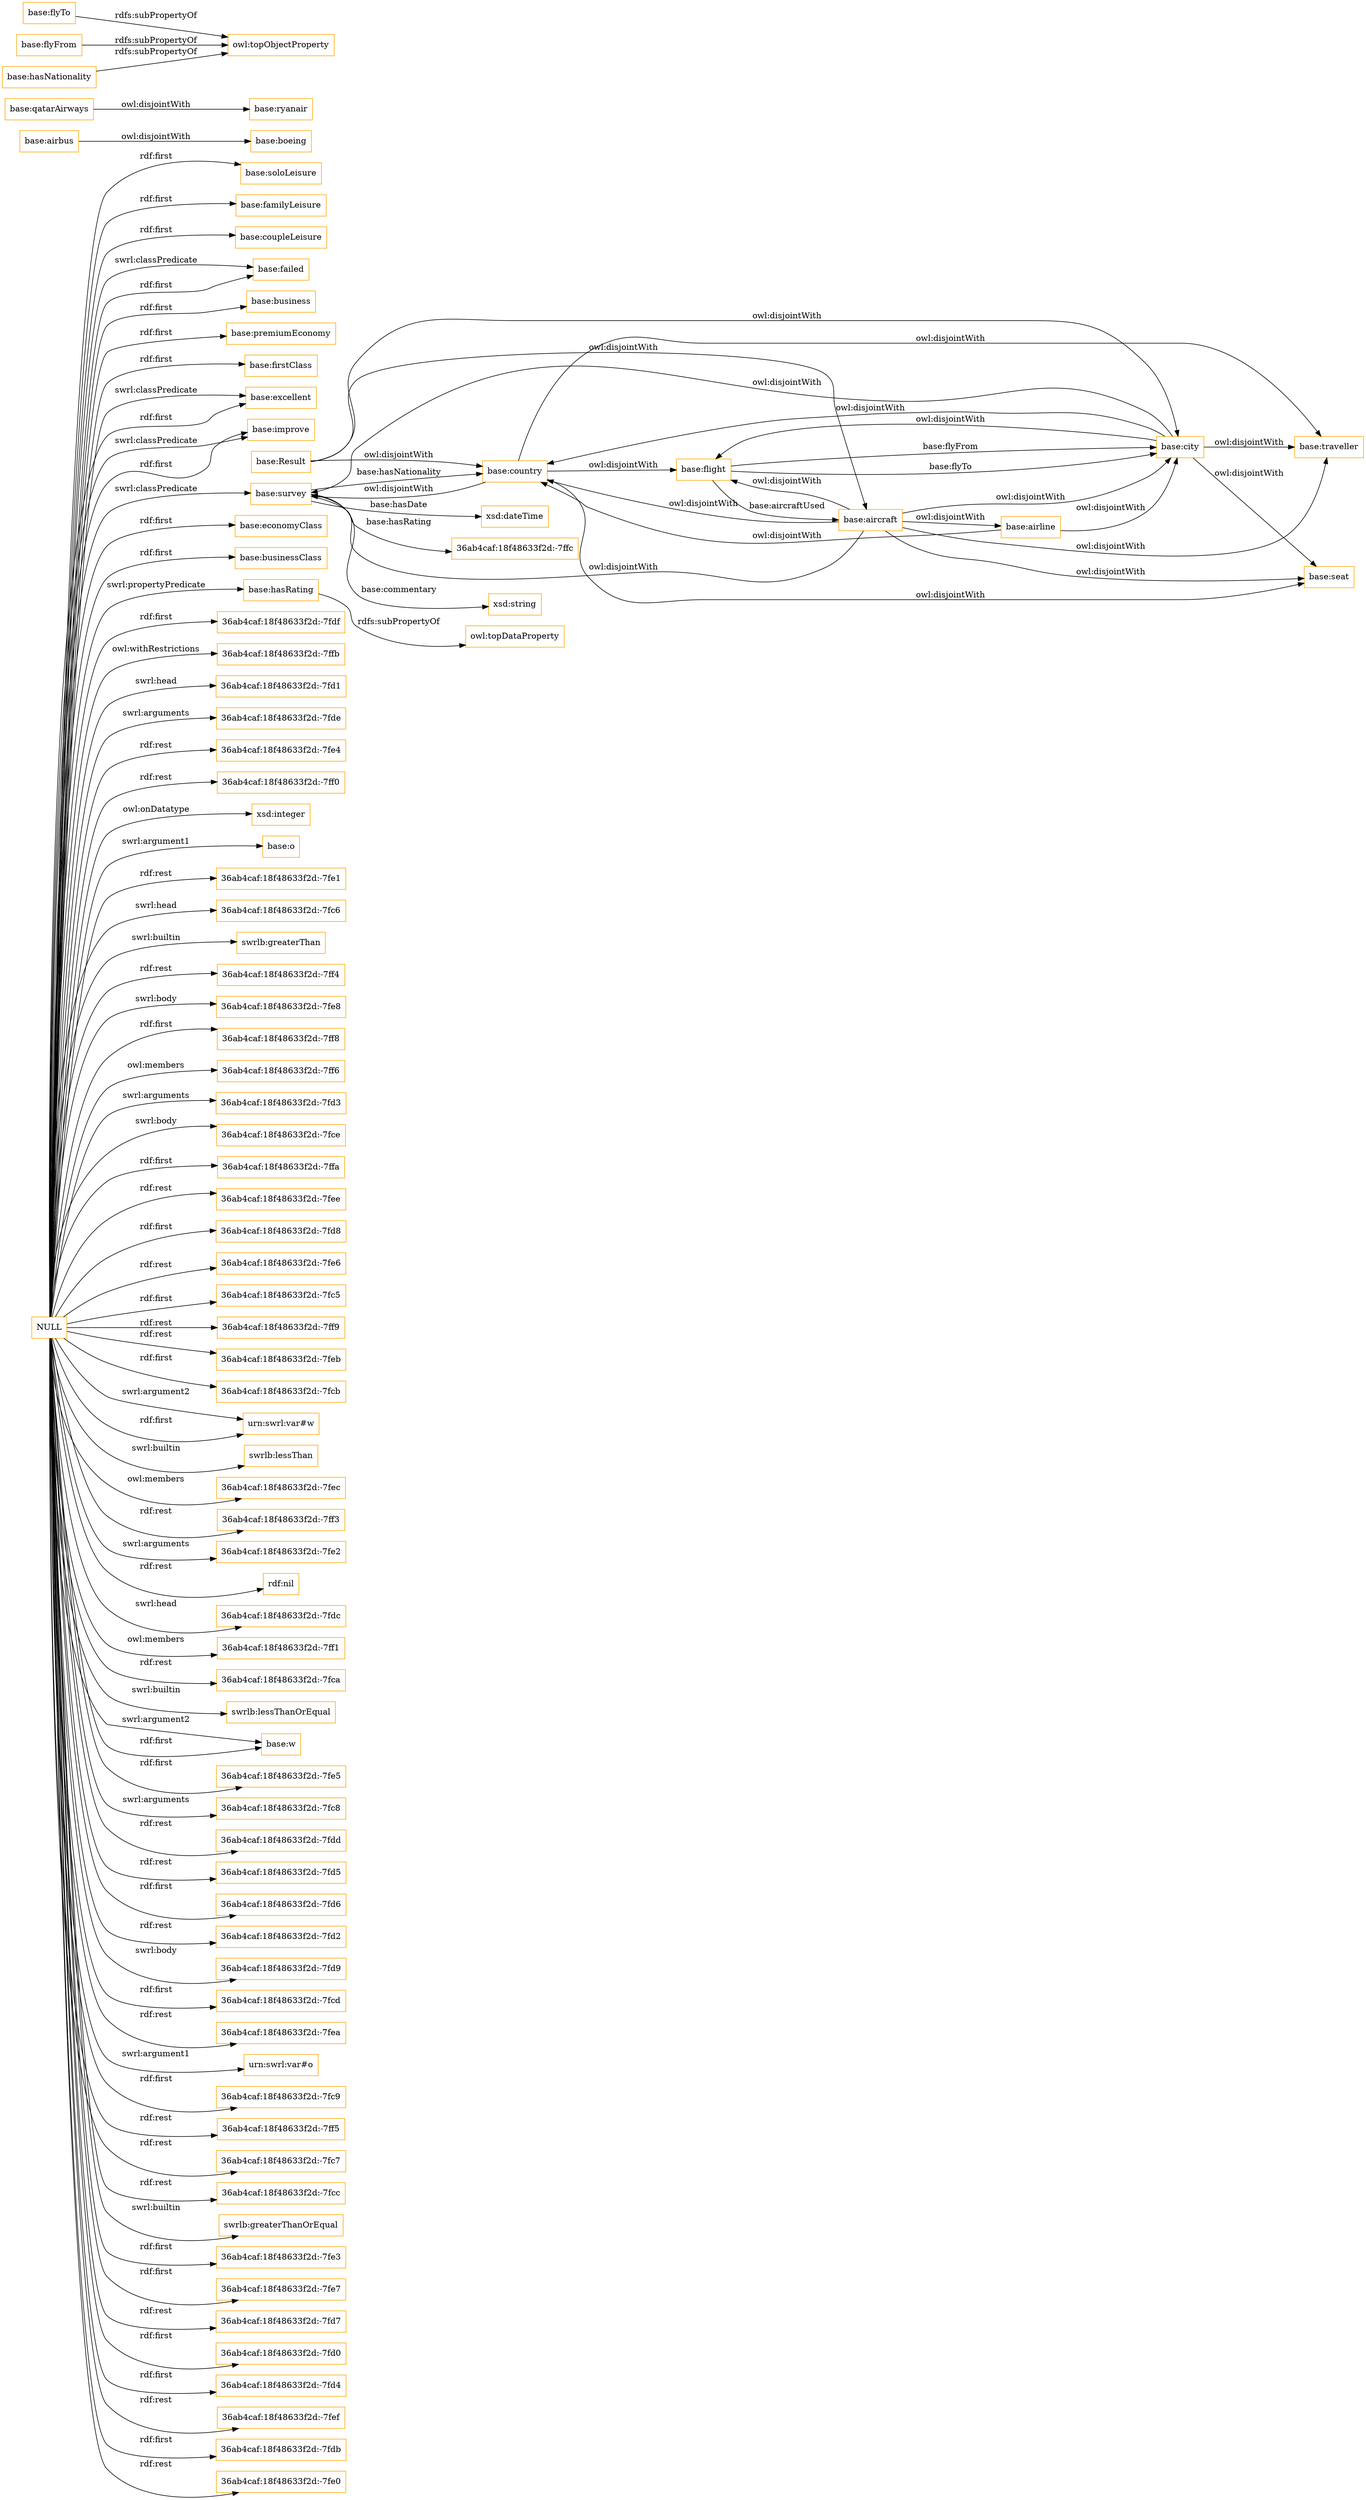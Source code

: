 digraph ar2dtool_diagram { 
rankdir=LR;
size="1501"
node [shape = rectangle, color="orange"]; "base:soloLeisure" "base:boeing" "base:Result" "base:familyLeisure" "base:qatarAirways" "base:coupleLeisure" "base:failed" "base:business" "base:city" "base:aircraft" "base:airbus" "base:airline" "base:premiumEconomy" "base:country" "base:ryanair" "base:firstClass" "base:excellent" "base:improve" "base:survey" "base:flight" "base:seat" "base:economyClass" "base:traveller" "base:businessClass" ; /*classes style*/
	"base:qatarAirways" -> "base:ryanair" [ label = "owl:disjointWith" ];
	"base:aircraft" -> "base:seat" [ label = "owl:disjointWith" ];
	"base:aircraft" -> "base:survey" [ label = "owl:disjointWith" ];
	"base:aircraft" -> "base:city" [ label = "owl:disjointWith" ];
	"base:aircraft" -> "base:traveller" [ label = "owl:disjointWith" ];
	"base:aircraft" -> "base:country" [ label = "owl:disjointWith" ];
	"base:aircraft" -> "base:airline" [ label = "owl:disjointWith" ];
	"base:aircraft" -> "base:flight" [ label = "owl:disjointWith" ];
	"base:airbus" -> "base:boeing" [ label = "owl:disjointWith" ];
	"base:hasRating" -> "owl:topDataProperty" [ label = "rdfs:subPropertyOf" ];
	"base:country" -> "base:traveller" [ label = "owl:disjointWith" ];
	"base:country" -> "base:survey" [ label = "owl:disjointWith" ];
	"base:country" -> "base:seat" [ label = "owl:disjointWith" ];
	"base:country" -> "base:flight" [ label = "owl:disjointWith" ];
	"base:Result" -> "base:country" [ label = "owl:disjointWith" ];
	"base:Result" -> "base:city" [ label = "owl:disjointWith" ];
	"base:Result" -> "base:aircraft" [ label = "owl:disjointWith" ];
	"base:airline" -> "base:country" [ label = "owl:disjointWith" ];
	"base:airline" -> "base:city" [ label = "owl:disjointWith" ];
	"base:city" -> "base:traveller" [ label = "owl:disjointWith" ];
	"base:city" -> "base:survey" [ label = "owl:disjointWith" ];
	"base:city" -> "base:seat" [ label = "owl:disjointWith" ];
	"base:city" -> "base:flight" [ label = "owl:disjointWith" ];
	"base:city" -> "base:country" [ label = "owl:disjointWith" ];
	"NULL" -> "36ab4caf:18f48633f2d:-7fdf" [ label = "rdf:first" ];
	"NULL" -> "36ab4caf:18f48633f2d:-7ffb" [ label = "owl:withRestrictions" ];
	"NULL" -> "36ab4caf:18f48633f2d:-7fd1" [ label = "swrl:head" ];
	"NULL" -> "36ab4caf:18f48633f2d:-7fde" [ label = "swrl:arguments" ];
	"NULL" -> "36ab4caf:18f48633f2d:-7fe4" [ label = "rdf:rest" ];
	"NULL" -> "36ab4caf:18f48633f2d:-7ff0" [ label = "rdf:rest" ];
	"NULL" -> "xsd:integer" [ label = "owl:onDatatype" ];
	"NULL" -> "base:o" [ label = "swrl:argument1" ];
	"NULL" -> "36ab4caf:18f48633f2d:-7fe1" [ label = "rdf:rest" ];
	"NULL" -> "36ab4caf:18f48633f2d:-7fc6" [ label = "swrl:head" ];
	"NULL" -> "base:coupleLeisure" [ label = "rdf:first" ];
	"NULL" -> "swrlb:greaterThan" [ label = "swrl:builtin" ];
	"NULL" -> "36ab4caf:18f48633f2d:-7ff4" [ label = "rdf:rest" ];
	"NULL" -> "36ab4caf:18f48633f2d:-7fe8" [ label = "swrl:body" ];
	"NULL" -> "36ab4caf:18f48633f2d:-7ff8" [ label = "rdf:first" ];
	"NULL" -> "36ab4caf:18f48633f2d:-7ff6" [ label = "owl:members" ];
	"NULL" -> "36ab4caf:18f48633f2d:-7fd3" [ label = "swrl:arguments" ];
	"NULL" -> "base:premiumEconomy" [ label = "rdf:first" ];
	"NULL" -> "36ab4caf:18f48633f2d:-7fce" [ label = "swrl:body" ];
	"NULL" -> "base:business" [ label = "rdf:first" ];
	"NULL" -> "base:excellent" [ label = "rdf:first" ];
	"NULL" -> "base:excellent" [ label = "swrl:classPredicate" ];
	"NULL" -> "36ab4caf:18f48633f2d:-7ffa" [ label = "rdf:first" ];
	"NULL" -> "base:improve" [ label = "rdf:first" ];
	"NULL" -> "36ab4caf:18f48633f2d:-7fee" [ label = "rdf:rest" ];
	"NULL" -> "36ab4caf:18f48633f2d:-7fd8" [ label = "rdf:first" ];
	"NULL" -> "36ab4caf:18f48633f2d:-7fe6" [ label = "rdf:rest" ];
	"NULL" -> "base:failed" [ label = "rdf:first" ];
	"NULL" -> "36ab4caf:18f48633f2d:-7fc5" [ label = "rdf:first" ];
	"NULL" -> "36ab4caf:18f48633f2d:-7ff9" [ label = "rdf:rest" ];
	"NULL" -> "36ab4caf:18f48633f2d:-7feb" [ label = "rdf:rest" ];
	"NULL" -> "base:economyClass" [ label = "rdf:first" ];
	"NULL" -> "36ab4caf:18f48633f2d:-7fcb" [ label = "rdf:first" ];
	"NULL" -> "urn:swrl:var#w" [ label = "rdf:first" ];
	"NULL" -> "swrlb:lessThan" [ label = "swrl:builtin" ];
	"NULL" -> "36ab4caf:18f48633f2d:-7fec" [ label = "owl:members" ];
	"NULL" -> "urn:swrl:var#w" [ label = "swrl:argument2" ];
	"NULL" -> "36ab4caf:18f48633f2d:-7ff3" [ label = "rdf:rest" ];
	"NULL" -> "base:improve" [ label = "swrl:classPredicate" ];
	"NULL" -> "36ab4caf:18f48633f2d:-7fe2" [ label = "swrl:arguments" ];
	"NULL" -> "rdf:nil" [ label = "rdf:rest" ];
	"NULL" -> "36ab4caf:18f48633f2d:-7fdc" [ label = "swrl:head" ];
	"NULL" -> "base:failed" [ label = "swrl:classPredicate" ];
	"NULL" -> "36ab4caf:18f48633f2d:-7ff1" [ label = "owl:members" ];
	"NULL" -> "36ab4caf:18f48633f2d:-7fca" [ label = "rdf:rest" ];
	"NULL" -> "swrlb:lessThanOrEqual" [ label = "swrl:builtin" ];
	"NULL" -> "base:w" [ label = "rdf:first" ];
	"NULL" -> "base:w" [ label = "swrl:argument2" ];
	"NULL" -> "base:survey" [ label = "swrl:classPredicate" ];
	"NULL" -> "36ab4caf:18f48633f2d:-7fe5" [ label = "rdf:first" ];
	"NULL" -> "36ab4caf:18f48633f2d:-7fc8" [ label = "swrl:arguments" ];
	"NULL" -> "36ab4caf:18f48633f2d:-7fdd" [ label = "rdf:rest" ];
	"NULL" -> "36ab4caf:18f48633f2d:-7fd5" [ label = "rdf:rest" ];
	"NULL" -> "base:hasRating" [ label = "swrl:propertyPredicate" ];
	"NULL" -> "36ab4caf:18f48633f2d:-7fd6" [ label = "rdf:first" ];
	"NULL" -> "36ab4caf:18f48633f2d:-7fd2" [ label = "rdf:rest" ];
	"NULL" -> "36ab4caf:18f48633f2d:-7fd9" [ label = "swrl:body" ];
	"NULL" -> "36ab4caf:18f48633f2d:-7fcd" [ label = "rdf:first" ];
	"NULL" -> "base:soloLeisure" [ label = "rdf:first" ];
	"NULL" -> "36ab4caf:18f48633f2d:-7fea" [ label = "rdf:rest" ];
	"NULL" -> "urn:swrl:var#o" [ label = "swrl:argument1" ];
	"NULL" -> "36ab4caf:18f48633f2d:-7fc9" [ label = "rdf:first" ];
	"NULL" -> "36ab4caf:18f48633f2d:-7ff5" [ label = "rdf:rest" ];
	"NULL" -> "36ab4caf:18f48633f2d:-7fc7" [ label = "rdf:rest" ];
	"NULL" -> "36ab4caf:18f48633f2d:-7fcc" [ label = "rdf:rest" ];
	"NULL" -> "swrlb:greaterThanOrEqual" [ label = "swrl:builtin" ];
	"NULL" -> "36ab4caf:18f48633f2d:-7fe3" [ label = "rdf:first" ];
	"NULL" -> "36ab4caf:18f48633f2d:-7fe7" [ label = "rdf:first" ];
	"NULL" -> "36ab4caf:18f48633f2d:-7fd7" [ label = "rdf:rest" ];
	"NULL" -> "base:familyLeisure" [ label = "rdf:first" ];
	"NULL" -> "36ab4caf:18f48633f2d:-7fd0" [ label = "rdf:first" ];
	"NULL" -> "base:firstClass" [ label = "rdf:first" ];
	"NULL" -> "36ab4caf:18f48633f2d:-7fd4" [ label = "rdf:first" ];
	"NULL" -> "36ab4caf:18f48633f2d:-7fef" [ label = "rdf:rest" ];
	"NULL" -> "36ab4caf:18f48633f2d:-7fdb" [ label = "rdf:first" ];
	"NULL" -> "36ab4caf:18f48633f2d:-7fe0" [ label = "rdf:rest" ];
	"NULL" -> "base:businessClass" [ label = "rdf:first" ];
	"base:flyTo" -> "owl:topObjectProperty" [ label = "rdfs:subPropertyOf" ];
	"base:flyFrom" -> "owl:topObjectProperty" [ label = "rdfs:subPropertyOf" ];
	"base:hasNationality" -> "owl:topObjectProperty" [ label = "rdfs:subPropertyOf" ];
	"base:survey" -> "xsd:dateTime" [ label = "base:hasDate" ];
	"base:flight" -> "base:city" [ label = "base:flyTo" ];
	"base:survey" -> "base:country" [ label = "base:hasNationality" ];
	"base:flight" -> "base:aircraft" [ label = "base:aircraftUsed" ];
	"base:flight" -> "base:city" [ label = "base:flyFrom" ];
	"base:survey" -> "36ab4caf:18f48633f2d:-7ffc" [ label = "base:hasRating" ];
	"base:survey" -> "xsd:string" [ label = "base:commentary" ];

}
